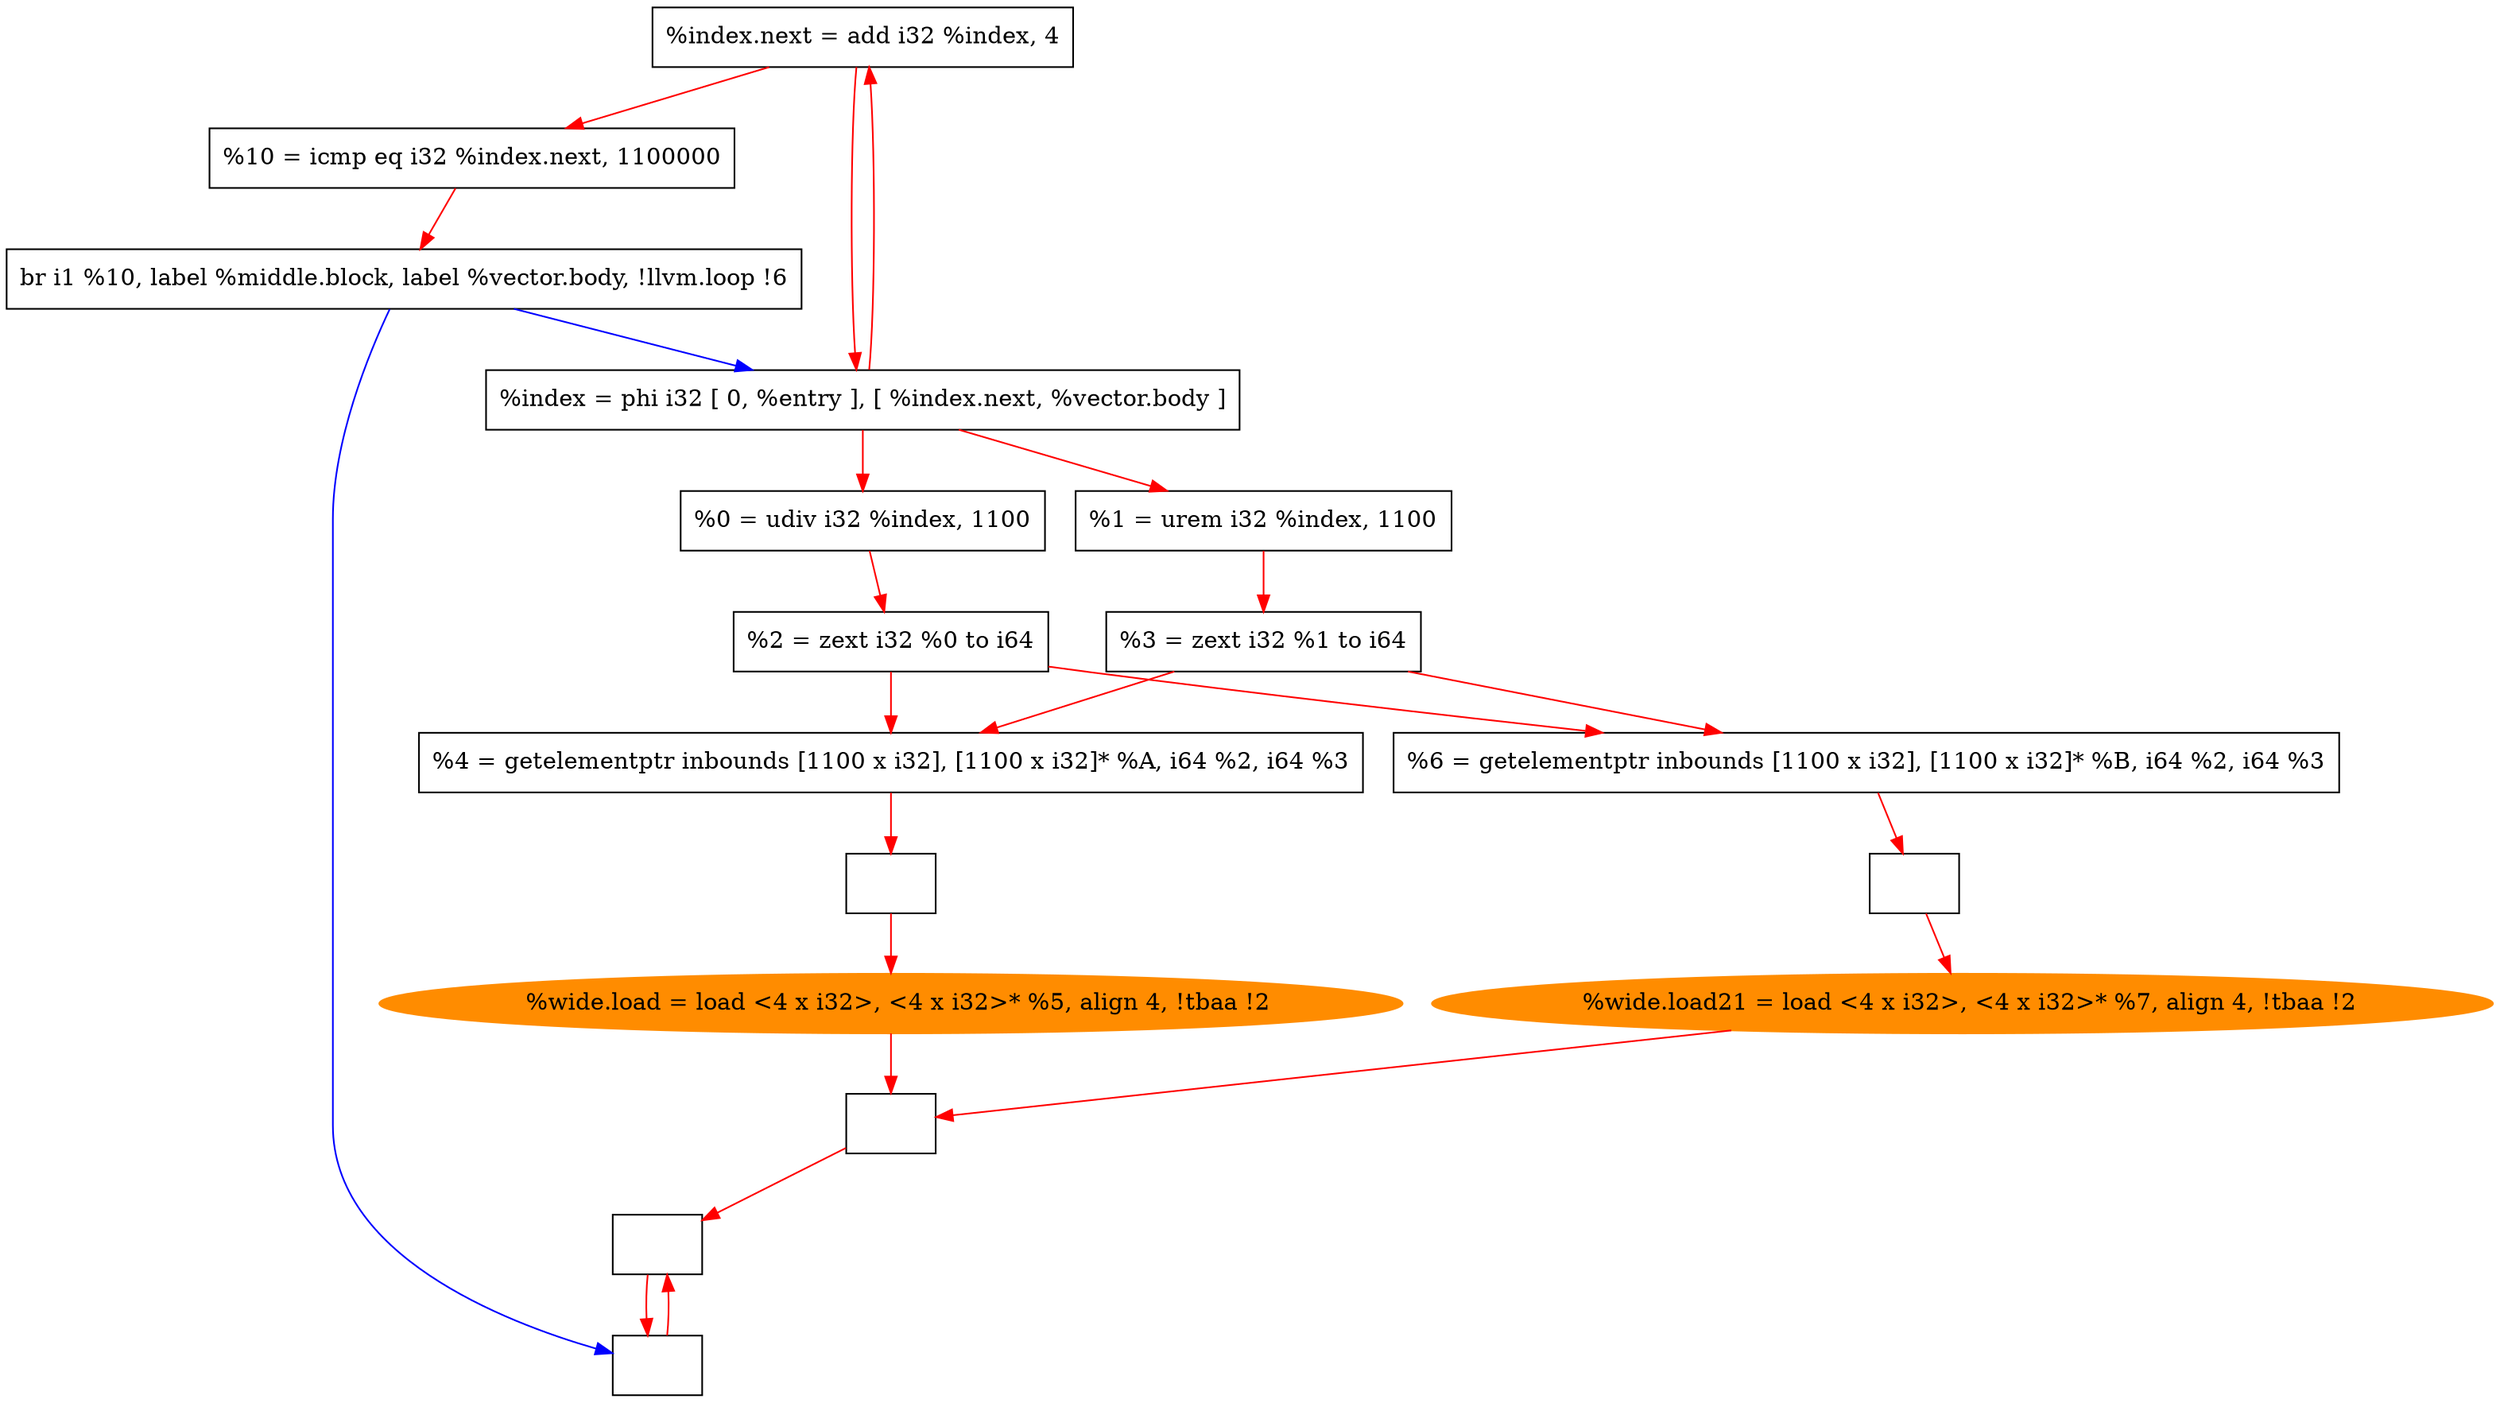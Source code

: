 digraph "DFG for'kernel' function" {
	Node0x6082644315e0[shape=record, label="  %index.next = add i32 %index, 4"];
	Node0x608264431670[shape=record, label="  %10 = icmp eq i32 %index.next, 1100000"];
	Node0x608264435e28[shape=record, label="  br i1 %10, label %middle.block, label %vector.body, !llvm.loop !6"];
	Node0x6082644399c8[shape=record, label="  %index = phi i32 [ 0, %entry ], [ %index.next, %vector.body ]"];
	Node0x608264432aa0[shape=record, label="  %0 = udiv i32 %index, 1100"];
	Node0x608264432a30[shape=record, label="  %1 = urem i32 %index, 1100"];
	Node0x60826443bb88[shape=record, label="  %2 = zext i32 %0 to i64"];
	Node0x60826443bbe8[shape=record, label="  %3 = zext i32 %1 to i64"];
	Node0x60826443bc78[shape=record, label="  %4 = getelementptr inbounds [1100 x i32], [1100 x i32]* %A, i64 %2, i64 %3"];
	Node0x60826443bdd8[shape=record, label="  %6 = getelementptr inbounds [1100 x i32], [1100 x i32]* %B, i64 %2, i64 %3"];
	Node0x60826443bce8[shape=record, label="  %5 = bitcast i32* %4 to <4 x i32>*"];
	Node0x60826443be48[shape=record, label="  %7 = bitcast i32* %6 to <4 x i32>*"];
	Node0x60826443bd48[shape=oval, color=darkorange, style=filled, label="  %wide.load = load <4 x i32>, <4 x i32>* %5, align 4, !tbaa !2"];
	Node0x60826443bea8[shape=oval, color=darkorange, style=filled, label="  %wide.load21 = load <4 x i32>, <4 x i32>* %7, align 4, !tbaa !2"];
	Node0x6082644326f0[shape=record, label="  %8 = mul nsw <4 x i32> %wide.load21, %wide.load"];
	Node0x608264431950[shape=record, label="  %9 = add <4 x i32> %8, %vec.phi"];
	Node0x60826443b298[shape=record, label="  %vec.phi = phi <4 x i32> [ zeroinitializer, %entry ], [ %9, %vector.body ]"];
edge [color=blue]
	Node0x608264435e28 -> Node0x6082644399c8
	Node0x608264435e28 -> Node0x60826443b298
edge [color=red]
	Node0x6082644315e0 -> Node0x6082644399c8
	Node0x608264431950 -> Node0x60826443b298
	Node0x6082644399c8 -> Node0x608264432aa0
	Node0x6082644399c8 -> Node0x608264432a30
	Node0x608264432aa0 -> Node0x60826443bb88
	Node0x608264432a30 -> Node0x60826443bbe8
	Node0x60826443bb88 -> Node0x60826443bc78
	Node0x60826443bbe8 -> Node0x60826443bc78
	Node0x60826443bc78 -> Node0x60826443bce8
	Node0x60826443bce8 -> Node0x60826443bd48
	Node0x60826443bb88 -> Node0x60826443bdd8
	Node0x60826443bbe8 -> Node0x60826443bdd8
	Node0x60826443bdd8 -> Node0x60826443be48
	Node0x60826443be48 -> Node0x60826443bea8
	Node0x60826443bea8 -> Node0x6082644326f0
	Node0x60826443bd48 -> Node0x6082644326f0
	Node0x6082644326f0 -> Node0x608264431950
	Node0x60826443b298 -> Node0x608264431950
	Node0x6082644399c8 -> Node0x6082644315e0
	Node0x6082644315e0 -> Node0x608264431670
	Node0x608264431670 -> Node0x608264435e28
}
